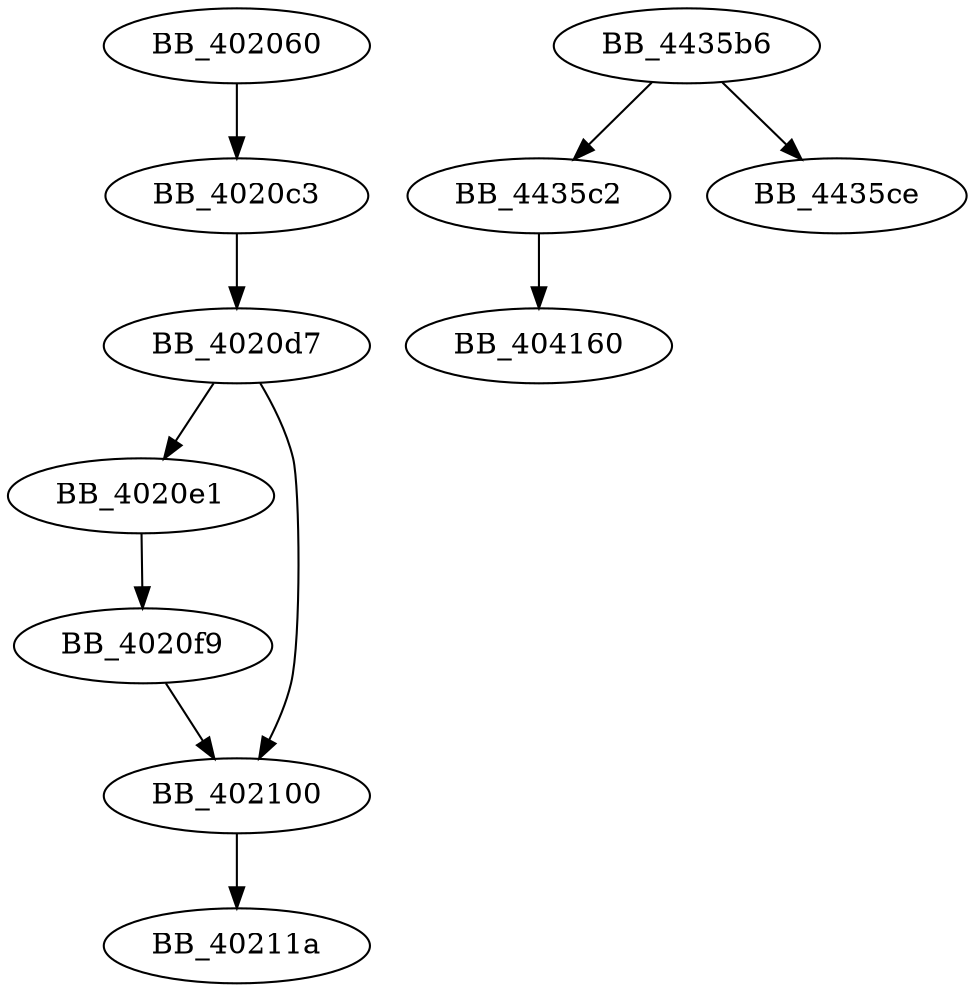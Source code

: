 DiGraph sub_402060{
BB_402060->BB_4020c3
BB_4020c3->BB_4020d7
BB_4020d7->BB_4020e1
BB_4020d7->BB_402100
BB_4020e1->BB_4020f9
BB_4020f9->BB_402100
BB_402100->BB_40211a
BB_4435b6->BB_4435c2
BB_4435b6->BB_4435ce
BB_4435c2->BB_404160
}
